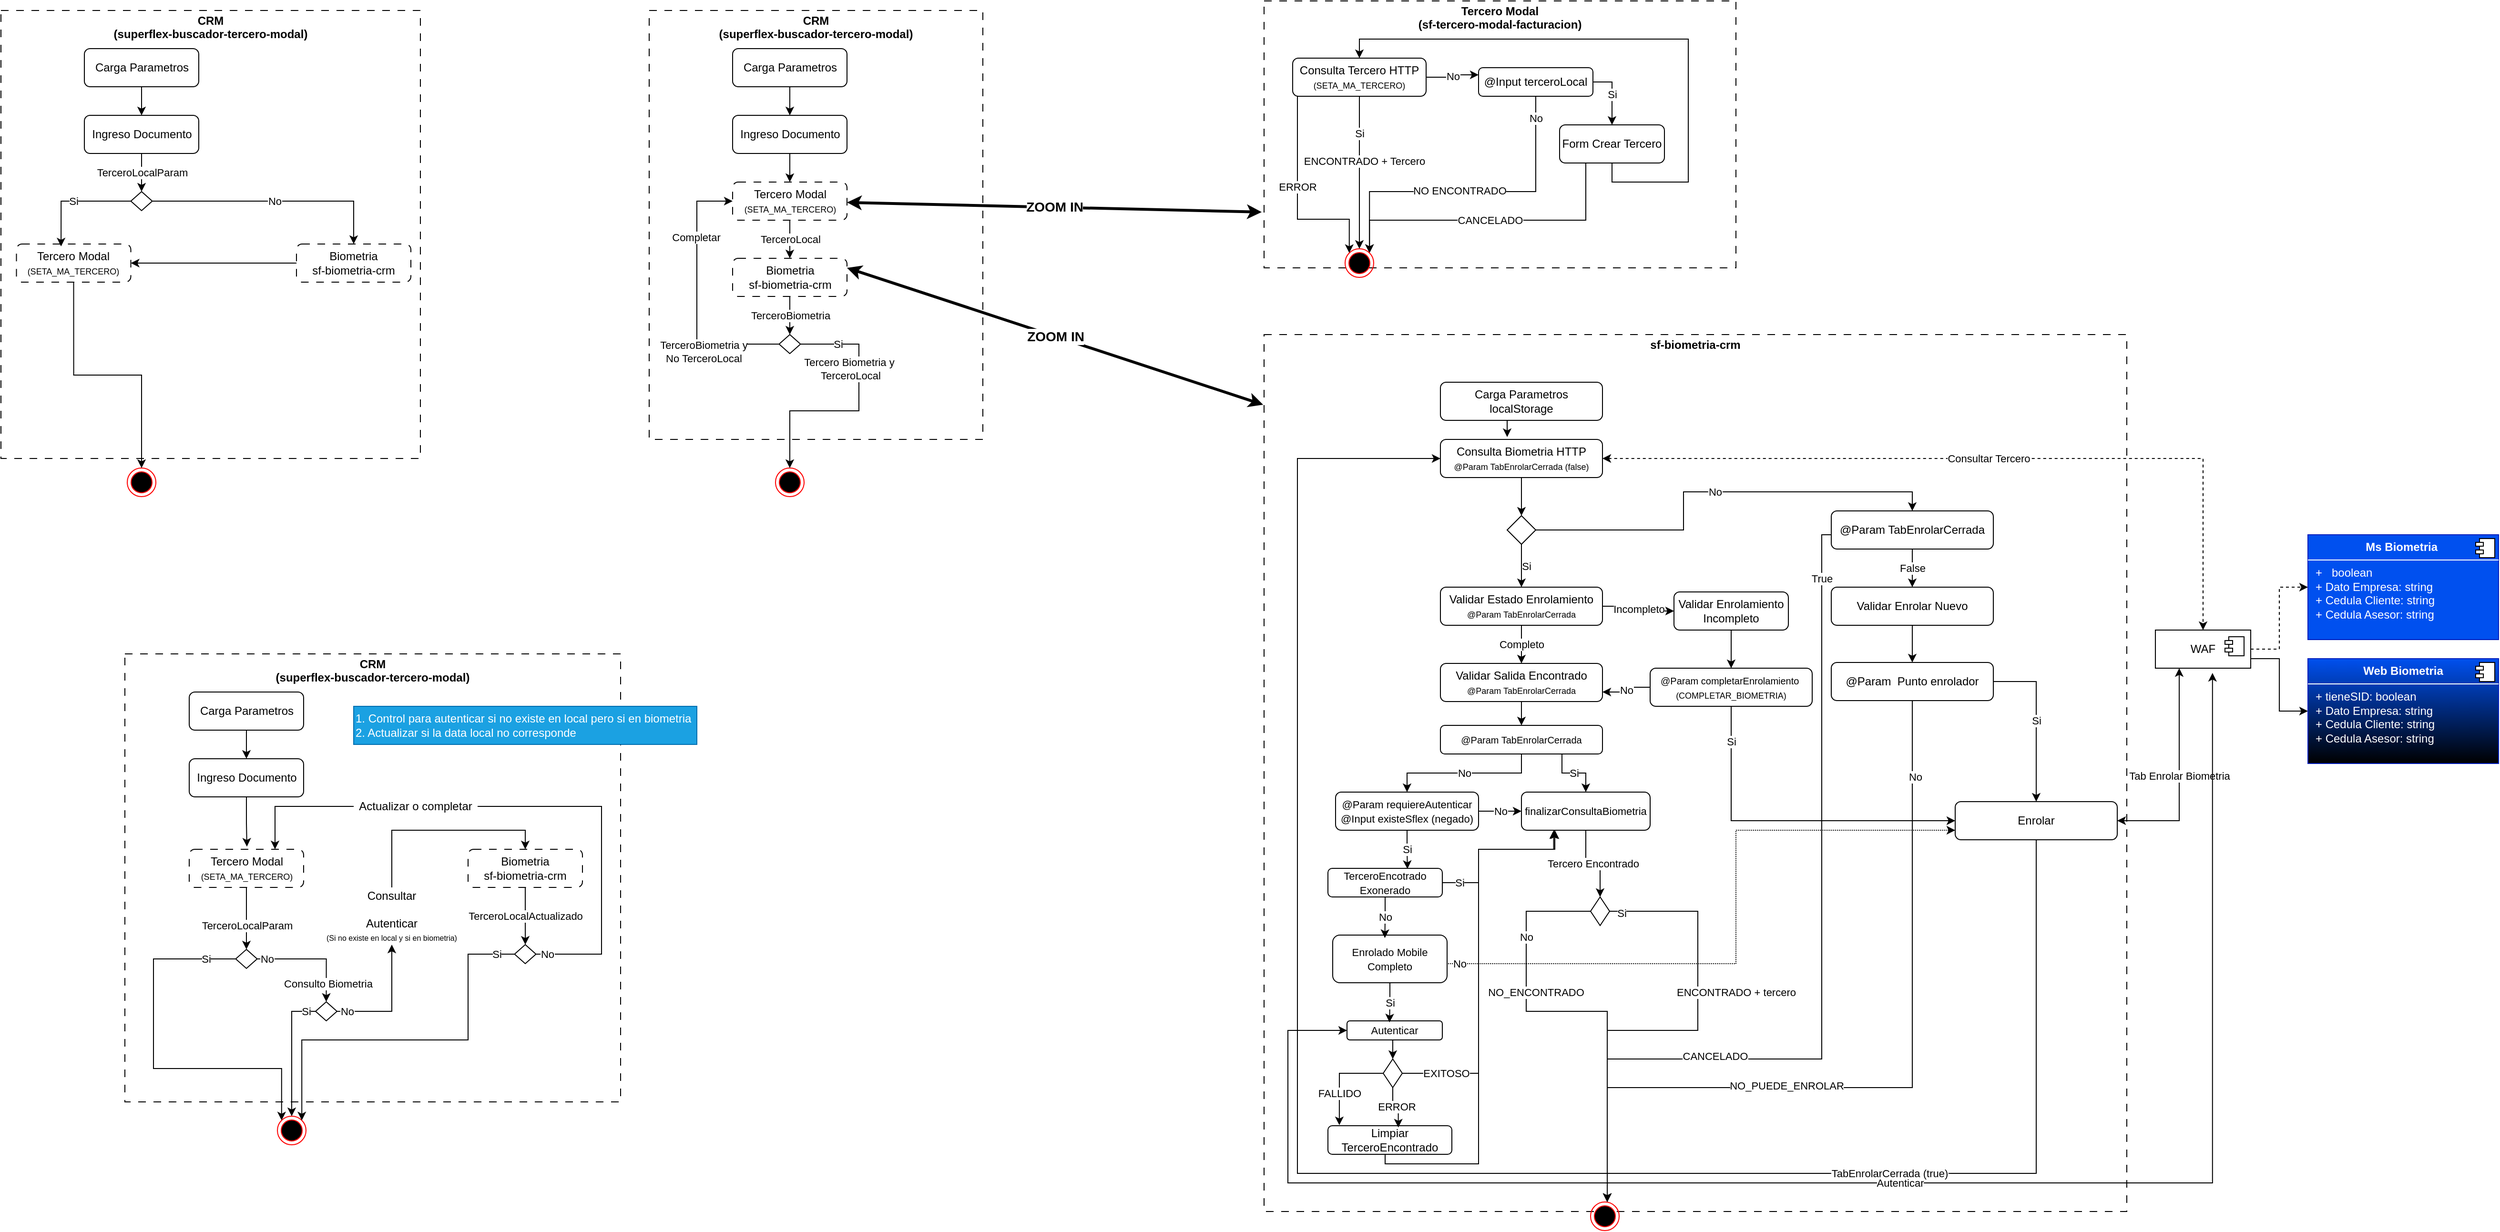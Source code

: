 <mxfile version="28.2.7" pages="3">
  <diagram name="Biometria" id="79feQSnU4Pidzu1CZ-s2">
    <mxGraphModel dx="1916" dy="570" grid="1" gridSize="10" guides="1" tooltips="1" connect="1" arrows="1" fold="1" page="1" pageScale="1" pageWidth="827" pageHeight="1169" math="0" shadow="0">
      <root>
        <mxCell id="0" />
        <mxCell id="1" parent="0" />
        <mxCell id="tmgzqnrxOIquIkPdAJhw-1" value="&lt;p style=&quot;margin:0px;margin-top:4px;text-align:center;&quot;&gt;&lt;b&gt;CRM&lt;br&gt;(&lt;/b&gt;&lt;span style=&quot;background-color: transparent; text-align: left;&quot;&gt;&lt;b&gt;superflex-buscador-tercero-modal&lt;/b&gt;&lt;/span&gt;&lt;b style=&quot;background-color: transparent; color: light-dark(rgb(0, 0, 0), rgb(255, 255, 255));&quot;&gt;)&lt;/b&gt;&lt;/p&gt;" style="verticalAlign=top;align=left;overflow=fill;html=1;whiteSpace=wrap;fillColor=none;dashed=1;dashPattern=8 8;movable=1;resizable=1;rotatable=1;deletable=1;editable=1;locked=0;connectable=1;" vertex="1" parent="1">
          <mxGeometry x="-560" y="715" width="520" height="470" as="geometry" />
        </mxCell>
        <mxCell id="kjNp1NDk2P8cJkxhOJ8Y-2" value="&lt;p style=&quot;margin:0px;margin-top:4px;text-align:center;&quot;&gt;&lt;b&gt;CRM&lt;br&gt;(&lt;/b&gt;&lt;span style=&quot;background-color: transparent; text-align: left;&quot;&gt;&lt;b&gt;superflex-buscador-tercero-modal&lt;/b&gt;&lt;/span&gt;&lt;b style=&quot;background-color: transparent; color: light-dark(rgb(0, 0, 0), rgb(255, 255, 255));&quot;&gt;)&lt;/b&gt;&lt;/p&gt;" style="verticalAlign=top;align=left;overflow=fill;html=1;whiteSpace=wrap;fillColor=none;dashed=1;dashPattern=8 8;movable=1;resizable=1;rotatable=1;deletable=1;editable=1;locked=0;connectable=1;" parent="1" vertex="1">
          <mxGeometry x="-690" y="40" width="440" height="470" as="geometry" />
        </mxCell>
        <mxCell id="iM0kwQm8p51LJtU4cZIR-3" value="&lt;p style=&quot;margin:0px;margin-top:4px;text-align:center;&quot;&gt;&lt;b&gt;sf-biometria-crm&lt;/b&gt;&lt;/p&gt;" style="verticalAlign=top;align=left;overflow=fill;html=1;whiteSpace=wrap;fillColor=none;dashed=1;dashPattern=8 8;movable=1;resizable=1;rotatable=1;deletable=1;editable=1;locked=0;connectable=1;" parent="1" vertex="1">
          <mxGeometry x="635" y="380" width="905" height="920" as="geometry" />
        </mxCell>
        <mxCell id="RccVyEAkZwotTlq0w3yM-35" value="&lt;p style=&quot;margin:0px;margin-top:4px;text-align:center;&quot;&gt;&lt;b&gt;Tercero Modal&lt;br&gt;(&lt;/b&gt;&lt;span style=&quot;background-color: transparent; text-align: left;&quot;&gt;&lt;b&gt;sf-tercero-modal-facturacion&lt;/b&gt;&lt;/span&gt;&lt;b style=&quot;background-color: transparent; color: light-dark(rgb(0, 0, 0), rgb(255, 255, 255));&quot;&gt;)&lt;/b&gt;&lt;/p&gt;" style="verticalAlign=top;align=left;overflow=fill;html=1;whiteSpace=wrap;fillColor=none;dashed=1;dashPattern=8 8;movable=1;resizable=1;rotatable=1;deletable=1;editable=1;locked=0;connectable=1;" parent="1" vertex="1">
          <mxGeometry x="635" y="30" width="495" height="280" as="geometry" />
        </mxCell>
        <mxCell id="X6Sh0__TMbGUzA7Gqcqy-39" value="&lt;p style=&quot;margin:0px;margin-top:4px;text-align:center;&quot;&gt;&lt;b&gt;CRM&lt;br&gt;(&lt;/b&gt;&lt;span style=&quot;background-color: transparent; text-align: left;&quot;&gt;&lt;b&gt;superflex-buscador-tercero-modal&lt;/b&gt;&lt;/span&gt;&lt;b style=&quot;background-color: transparent; color: light-dark(rgb(0, 0, 0), rgb(255, 255, 255));&quot;&gt;)&lt;/b&gt;&lt;/p&gt;" style="verticalAlign=top;align=left;overflow=fill;html=1;whiteSpace=wrap;fillColor=none;dashed=1;dashPattern=8 8;movable=1;resizable=1;rotatable=1;deletable=1;editable=1;locked=0;connectable=1;" parent="1" vertex="1">
          <mxGeometry x="-10" y="40" width="350" height="450" as="geometry" />
        </mxCell>
        <mxCell id="RccVyEAkZwotTlq0w3yM-5" style="edgeStyle=orthogonalEdgeStyle;rounded=0;orthogonalLoop=1;jettySize=auto;html=1;exitX=0.5;exitY=1;exitDx=0;exitDy=0;entryX=0.5;entryY=0;entryDx=0;entryDy=0;" parent="1" source="HmaoinRIms51j2_bCa36-4" target="HmaoinRIms51j2_bCa36-5" edge="1">
          <mxGeometry relative="1" as="geometry" />
        </mxCell>
        <mxCell id="HmaoinRIms51j2_bCa36-4" value="Carga Parametros" style="rounded=1;whiteSpace=wrap;html=1;" parent="1" vertex="1">
          <mxGeometry x="77.5" y="80" width="120" height="40" as="geometry" />
        </mxCell>
        <mxCell id="RccVyEAkZwotTlq0w3yM-6" style="edgeStyle=orthogonalEdgeStyle;rounded=0;orthogonalLoop=1;jettySize=auto;html=1;exitX=0.5;exitY=1;exitDx=0;exitDy=0;entryX=0.5;entryY=0;entryDx=0;entryDy=0;" parent="1" source="HmaoinRIms51j2_bCa36-5" target="RccVyEAkZwotTlq0w3yM-1" edge="1">
          <mxGeometry relative="1" as="geometry" />
        </mxCell>
        <mxCell id="HmaoinRIms51j2_bCa36-5" value="Ingreso Documento" style="rounded=1;whiteSpace=wrap;html=1;" parent="1" vertex="1">
          <mxGeometry x="77.5" y="150" width="120" height="40" as="geometry" />
        </mxCell>
        <mxCell id="X6Sh0__TMbGUzA7Gqcqy-38" style="edgeStyle=orthogonalEdgeStyle;shape=filledEdge;rounded=0;orthogonalLoop=1;jettySize=auto;html=1;exitX=0;exitY=0.5;exitDx=0;exitDy=0;entryX=1;entryY=0.75;entryDx=0;entryDy=0;strokeColor=none;" parent="1" source="X6Sh0__TMbGUzA7Gqcqy-1" edge="1">
          <mxGeometry relative="1" as="geometry">
            <mxPoint x="-70" y="427.5" as="targetPoint" />
          </mxGeometry>
        </mxCell>
        <mxCell id="RwUqI0abXCMa0se8SLh3-4" value="TerceroBiometria" style="edgeStyle=orthogonalEdgeStyle;rounded=0;orthogonalLoop=1;jettySize=auto;html=1;exitX=0.5;exitY=1;exitDx=0;exitDy=0;entryX=0.5;entryY=0;entryDx=0;entryDy=0;" parent="1" source="X6Sh0__TMbGUzA7Gqcqy-1" target="RwUqI0abXCMa0se8SLh3-3" edge="1">
          <mxGeometry relative="1" as="geometry" />
        </mxCell>
        <mxCell id="X6Sh0__TMbGUzA7Gqcqy-1" value="Biometria&lt;br&gt;sf-biometria-crm" style="rounded=1;whiteSpace=wrap;html=1;dashed=1;dashPattern=8 8;" parent="1" vertex="1">
          <mxGeometry x="77.5" y="300" width="120" height="40" as="geometry" />
        </mxCell>
        <mxCell id="X6Sh0__TMbGUzA7Gqcqy-19" value="" style="ellipse;html=1;shape=endState;fillColor=#000000;strokeColor=#ff0000;" parent="1" vertex="1">
          <mxGeometry x="122.5" y="520" width="30" height="30" as="geometry" />
        </mxCell>
        <mxCell id="RccVyEAkZwotTlq0w3yM-40" value="TerceroLocal" style="edgeStyle=orthogonalEdgeStyle;rounded=0;orthogonalLoop=1;jettySize=auto;html=1;exitX=0.5;exitY=1;exitDx=0;exitDy=0;entryX=0.5;entryY=0;entryDx=0;entryDy=0;" parent="1" source="RccVyEAkZwotTlq0w3yM-1" target="X6Sh0__TMbGUzA7Gqcqy-1" edge="1">
          <mxGeometry relative="1" as="geometry" />
        </mxCell>
        <mxCell id="RccVyEAkZwotTlq0w3yM-1" value="Tercero Modal&lt;br&gt;&lt;font style=&quot;font-size: 9px;&quot;&gt;(SETA_MA_TERCERO)&lt;/font&gt;" style="rounded=1;whiteSpace=wrap;html=1;dashed=1;dashPattern=8 8;" parent="1" vertex="1">
          <mxGeometry x="77.5" y="220" width="120" height="40" as="geometry" />
        </mxCell>
        <mxCell id="RccVyEAkZwotTlq0w3yM-29" value="Si" style="edgeStyle=orthogonalEdgeStyle;rounded=0;orthogonalLoop=1;jettySize=auto;html=1;exitX=1;exitY=0.5;exitDx=0;exitDy=0;entryX=0.5;entryY=0;entryDx=0;entryDy=0;" parent="1" source="RccVyEAkZwotTlq0w3yM-19" target="RccVyEAkZwotTlq0w3yM-21" edge="1">
          <mxGeometry relative="1" as="geometry" />
        </mxCell>
        <mxCell id="RccVyEAkZwotTlq0w3yM-30" value="No" style="edgeStyle=orthogonalEdgeStyle;rounded=0;orthogonalLoop=1;jettySize=auto;html=1;exitX=0.5;exitY=1;exitDx=0;exitDy=0;entryX=1;entryY=0;entryDx=0;entryDy=0;" parent="1" source="RccVyEAkZwotTlq0w3yM-19" target="RccVyEAkZwotTlq0w3yM-24" edge="1">
          <mxGeometry x="-0.868" relative="1" as="geometry">
            <Array as="points">
              <mxPoint x="920" y="230" />
              <mxPoint x="746" y="230" />
            </Array>
            <mxPoint as="offset" />
          </mxGeometry>
        </mxCell>
        <mxCell id="s5DtrQqLhLhF_YjMLTpa-4" value="NO ENCONTRADO" style="edgeLabel;html=1;align=center;verticalAlign=middle;resizable=0;points=[];" parent="RccVyEAkZwotTlq0w3yM-30" vertex="1" connectable="0">
          <mxGeometry x="0.247" y="-1" relative="1" as="geometry">
            <mxPoint x="31" as="offset" />
          </mxGeometry>
        </mxCell>
        <mxCell id="RccVyEAkZwotTlq0w3yM-19" value="@Input terceroLocal" style="rounded=1;whiteSpace=wrap;html=1;" parent="1" vertex="1">
          <mxGeometry x="860" y="100" width="120" height="30" as="geometry" />
        </mxCell>
        <mxCell id="RccVyEAkZwotTlq0w3yM-22" value="No" style="edgeStyle=orthogonalEdgeStyle;rounded=0;orthogonalLoop=1;jettySize=auto;html=1;exitX=1;exitY=0.5;exitDx=0;exitDy=0;entryX=0;entryY=0.25;entryDx=0;entryDy=0;" parent="1" source="RccVyEAkZwotTlq0w3yM-20" target="RccVyEAkZwotTlq0w3yM-19" edge="1">
          <mxGeometry relative="1" as="geometry" />
        </mxCell>
        <mxCell id="RccVyEAkZwotTlq0w3yM-23" style="edgeStyle=orthogonalEdgeStyle;rounded=0;orthogonalLoop=1;jettySize=auto;html=1;exitX=0.5;exitY=1;exitDx=0;exitDy=0;entryX=0.5;entryY=0;entryDx=0;entryDy=0;" parent="1" source="RccVyEAkZwotTlq0w3yM-20" target="RccVyEAkZwotTlq0w3yM-24" edge="1">
          <mxGeometry relative="1" as="geometry">
            <mxPoint x="755" y="220" as="targetPoint" />
            <Array as="points">
              <mxPoint x="735" y="180" />
              <mxPoint x="735" y="180" />
            </Array>
          </mxGeometry>
        </mxCell>
        <mxCell id="RccVyEAkZwotTlq0w3yM-25" value="Si" style="edgeLabel;html=1;align=center;verticalAlign=middle;resizable=0;points=[];" parent="RccVyEAkZwotTlq0w3yM-23" vertex="1" connectable="0">
          <mxGeometry x="0.061" relative="1" as="geometry">
            <mxPoint y="-46" as="offset" />
          </mxGeometry>
        </mxCell>
        <mxCell id="s5DtrQqLhLhF_YjMLTpa-3" value="ENCONTRADO + Tercero" style="edgeLabel;html=1;align=center;verticalAlign=middle;resizable=0;points=[];" parent="RccVyEAkZwotTlq0w3yM-23" vertex="1" connectable="0">
          <mxGeometry x="-0.006" y="1" relative="1" as="geometry">
            <mxPoint x="4" y="-12" as="offset" />
          </mxGeometry>
        </mxCell>
        <mxCell id="NqkHX3YFLql1CINNXmnb-1" value="ERROR" style="edgeStyle=orthogonalEdgeStyle;rounded=0;orthogonalLoop=1;jettySize=auto;html=1;exitX=0.25;exitY=1;exitDx=0;exitDy=0;entryX=0;entryY=0;entryDx=0;entryDy=0;" parent="1" source="RccVyEAkZwotTlq0w3yM-20" target="RccVyEAkZwotTlq0w3yM-24" edge="1">
          <mxGeometry relative="1" as="geometry">
            <Array as="points">
              <mxPoint x="670" y="130" />
              <mxPoint x="670" y="259" />
            </Array>
          </mxGeometry>
        </mxCell>
        <mxCell id="RccVyEAkZwotTlq0w3yM-20" value="Consulta Tercero HTTP&lt;br&gt;&lt;font style=&quot;font-size: 9px;&quot;&gt;(SETA_MA_TERCERO)&lt;/font&gt;" style="rounded=1;whiteSpace=wrap;html=1;" parent="1" vertex="1">
          <mxGeometry x="665" y="90" width="140" height="40" as="geometry" />
        </mxCell>
        <mxCell id="RccVyEAkZwotTlq0w3yM-36" style="edgeStyle=orthogonalEdgeStyle;rounded=0;orthogonalLoop=1;jettySize=auto;html=1;exitX=0.5;exitY=1;exitDx=0;exitDy=0;entryX=0.5;entryY=0;entryDx=0;entryDy=0;" parent="1" source="RccVyEAkZwotTlq0w3yM-21" target="RccVyEAkZwotTlq0w3yM-20" edge="1">
          <mxGeometry relative="1" as="geometry">
            <Array as="points">
              <mxPoint x="1000" y="220" />
              <mxPoint x="1080" y="220" />
              <mxPoint x="1080" y="70" />
              <mxPoint x="735" y="70" />
            </Array>
          </mxGeometry>
        </mxCell>
        <mxCell id="NqkHX3YFLql1CINNXmnb-2" value="CANCELADO" style="edgeStyle=orthogonalEdgeStyle;rounded=0;orthogonalLoop=1;jettySize=auto;html=1;exitX=0.25;exitY=1;exitDx=0;exitDy=0;entryX=1;entryY=0;entryDx=0;entryDy=0;" parent="1" source="RccVyEAkZwotTlq0w3yM-21" target="RccVyEAkZwotTlq0w3yM-24" edge="1">
          <mxGeometry relative="1" as="geometry">
            <Array as="points">
              <mxPoint x="973" y="260" />
              <mxPoint x="746" y="260" />
            </Array>
          </mxGeometry>
        </mxCell>
        <mxCell id="RccVyEAkZwotTlq0w3yM-21" value="Form Crear Tercero" style="rounded=1;whiteSpace=wrap;html=1;" parent="1" vertex="1">
          <mxGeometry x="945" y="160" width="110" height="40" as="geometry" />
        </mxCell>
        <mxCell id="RccVyEAkZwotTlq0w3yM-24" value="" style="ellipse;html=1;shape=endState;fillColor=#000000;strokeColor=#ff0000;" parent="1" vertex="1">
          <mxGeometry x="720" y="290" width="30" height="30" as="geometry" />
        </mxCell>
        <mxCell id="RccVyEAkZwotTlq0w3yM-37" value="&lt;b&gt;&lt;font style=&quot;font-size: 14px;&quot;&gt;ZOOM IN&lt;/font&gt;&lt;/b&gt;" style="rounded=0;orthogonalLoop=1;jettySize=auto;html=1;entryX=-0.005;entryY=0.791;entryDx=0;entryDy=0;entryPerimeter=0;strokeWidth=3;startArrow=classic;startFill=1;" parent="1" source="RccVyEAkZwotTlq0w3yM-1" target="RccVyEAkZwotTlq0w3yM-35" edge="1">
          <mxGeometry relative="1" as="geometry" />
        </mxCell>
        <mxCell id="RccVyEAkZwotTlq0w3yM-44" value="Consultar Tercero" style="edgeStyle=orthogonalEdgeStyle;rounded=0;orthogonalLoop=1;jettySize=auto;html=1;exitX=1;exitY=0.5;exitDx=0;exitDy=0;entryX=0.5;entryY=0;entryDx=0;entryDy=0;dashed=1;startArrow=classic;startFill=1;strokeColor=light-dark(#000000,#3399FF);" parent="1" source="RccVyEAkZwotTlq0w3yM-41" target="RccVyEAkZwotTlq0w3yM-49" edge="1">
          <mxGeometry relative="1" as="geometry">
            <mxPoint x="1270" y="510" as="targetPoint" />
          </mxGeometry>
        </mxCell>
        <mxCell id="RccVyEAkZwotTlq0w3yM-55" style="edgeStyle=orthogonalEdgeStyle;rounded=0;orthogonalLoop=1;jettySize=auto;html=1;exitX=0.5;exitY=1;exitDx=0;exitDy=0;entryX=0.5;entryY=0;entryDx=0;entryDy=0;" parent="1" source="RccVyEAkZwotTlq0w3yM-41" target="RccVyEAkZwotTlq0w3yM-54" edge="1">
          <mxGeometry relative="1" as="geometry" />
        </mxCell>
        <mxCell id="RccVyEAkZwotTlq0w3yM-41" value="Consulta Biometria HTTP&lt;br&gt;&lt;font style=&quot;font-size: 9px;&quot;&gt;@Param TabEnrolarCerrada (false)&lt;/font&gt;" style="rounded=1;whiteSpace=wrap;html=1;" parent="1" vertex="1">
          <mxGeometry x="820" y="490" width="170" height="40" as="geometry" />
        </mxCell>
        <mxCell id="RccVyEAkZwotTlq0w3yM-45" value="&lt;p style=&quot;margin:0px;margin-top:6px;text-align:center;&quot;&gt;&lt;b&gt;Web Biometria&lt;/b&gt;&lt;/p&gt;&lt;hr size=&quot;1&quot; style=&quot;border-style:solid;&quot;&gt;&lt;p style=&quot;margin:0px;margin-left:8px;&quot;&gt;+ tieneSID: boolean&lt;br&gt;+ Dato Empresa: string&lt;/p&gt;&lt;p style=&quot;margin:0px;margin-left:8px;&quot;&gt;+ Cedula Cliente: string&lt;/p&gt;&lt;p style=&quot;margin:0px;margin-left:8px;&quot;&gt;+ Cedula Asesor: string&lt;br&gt;&lt;/p&gt;" style="align=left;overflow=fill;html=1;dropTarget=0;whiteSpace=wrap;fillColor=#0050ef;fontColor=#ffffff;strokeColor=#001DBC;gradientColor=default;" parent="1" vertex="1">
          <mxGeometry x="1730" y="720" width="200" height="110" as="geometry" />
        </mxCell>
        <mxCell id="RccVyEAkZwotTlq0w3yM-46" value="" style="shape=component;jettyWidth=8;jettyHeight=4;" parent="RccVyEAkZwotTlq0w3yM-45" vertex="1">
          <mxGeometry x="1" width="20" height="20" relative="1" as="geometry">
            <mxPoint x="-24" y="4" as="offset" />
          </mxGeometry>
        </mxCell>
        <mxCell id="RccVyEAkZwotTlq0w3yM-47" value="&lt;p style=&quot;margin:0px;margin-top:6px;text-align:center;&quot;&gt;&lt;b&gt;Ms Biometria&amp;nbsp;&lt;/b&gt;&lt;/p&gt;&lt;hr size=&quot;1&quot; style=&quot;border-style:solid;&quot;&gt;&lt;p style=&quot;margin:0px;margin-left:8px;&quot;&gt;+&amp;nbsp; &amp;nbsp;boolean&lt;br&gt;+ Dato Empresa: string&lt;/p&gt;&lt;p style=&quot;margin:0px;margin-left:8px;&quot;&gt;+ Cedula Cliente: string&lt;/p&gt;&lt;p style=&quot;margin:0px;margin-left:8px;&quot;&gt;+ Cedula Asesor: string&lt;/p&gt;" style="align=left;overflow=fill;html=1;dropTarget=0;whiteSpace=wrap;fillColor=#0050ef;fontColor=#ffffff;strokeColor=#001DBC;" parent="1" vertex="1">
          <mxGeometry x="1730" y="590" width="200" height="110" as="geometry" />
        </mxCell>
        <mxCell id="RccVyEAkZwotTlq0w3yM-48" value="" style="shape=component;jettyWidth=8;jettyHeight=4;" parent="RccVyEAkZwotTlq0w3yM-47" vertex="1">
          <mxGeometry x="1" width="20" height="20" relative="1" as="geometry">
            <mxPoint x="-24" y="4" as="offset" />
          </mxGeometry>
        </mxCell>
        <mxCell id="RccVyEAkZwotTlq0w3yM-51" style="edgeStyle=orthogonalEdgeStyle;rounded=0;orthogonalLoop=1;jettySize=auto;html=1;exitX=1;exitY=0.5;exitDx=0;exitDy=0;entryX=0;entryY=0.5;entryDx=0;entryDy=0;dashed=1;strokeColor=light-dark(#000000,#66B2FF);" parent="1" source="RccVyEAkZwotTlq0w3yM-49" target="RccVyEAkZwotTlq0w3yM-47" edge="1">
          <mxGeometry relative="1" as="geometry">
            <mxPoint x="1580" y="670" as="targetPoint" />
          </mxGeometry>
        </mxCell>
        <mxCell id="RccVyEAkZwotTlq0w3yM-52" style="edgeStyle=orthogonalEdgeStyle;rounded=0;orthogonalLoop=1;jettySize=auto;html=1;exitX=1;exitY=0.75;exitDx=0;exitDy=0;entryX=0;entryY=0.5;entryDx=0;entryDy=0;strokeColor=light-dark(#000000,#66B2FF);" parent="1" source="RccVyEAkZwotTlq0w3yM-49" target="RccVyEAkZwotTlq0w3yM-45" edge="1">
          <mxGeometry relative="1" as="geometry" />
        </mxCell>
        <mxCell id="RccVyEAkZwotTlq0w3yM-49" value="WAF" style="html=1;dropTarget=0;whiteSpace=wrap;" parent="1" vertex="1">
          <mxGeometry x="1570" y="690" width="100" height="40" as="geometry" />
        </mxCell>
        <mxCell id="RccVyEAkZwotTlq0w3yM-50" value="" style="shape=module;jettyWidth=8;jettyHeight=4;" parent="RccVyEAkZwotTlq0w3yM-49" vertex="1">
          <mxGeometry x="1" width="20" height="20" relative="1" as="geometry">
            <mxPoint x="-27" y="7" as="offset" />
          </mxGeometry>
        </mxCell>
        <mxCell id="RccVyEAkZwotTlq0w3yM-59" value="Completo" style="edgeStyle=orthogonalEdgeStyle;rounded=0;orthogonalLoop=1;jettySize=auto;html=1;exitX=0.5;exitY=1;exitDx=0;exitDy=0;" parent="1" source="RccVyEAkZwotTlq0w3yM-53" target="RccVyEAkZwotTlq0w3yM-58" edge="1">
          <mxGeometry relative="1" as="geometry" />
        </mxCell>
        <mxCell id="RccVyEAkZwotTlq0w3yM-61" value="Incompleto" style="edgeStyle=orthogonalEdgeStyle;rounded=0;orthogonalLoop=1;jettySize=auto;html=1;exitX=1;exitY=0.5;exitDx=0;exitDy=0;" parent="1" source="RccVyEAkZwotTlq0w3yM-53" target="RccVyEAkZwotTlq0w3yM-60" edge="1">
          <mxGeometry relative="1" as="geometry" />
        </mxCell>
        <mxCell id="RccVyEAkZwotTlq0w3yM-53" value="Validar Estado Enrolamiento&lt;br&gt;&lt;font style=&quot;font-size: 9px;&quot;&gt;@Param TabEnrolarCerrada&lt;/font&gt;" style="rounded=1;whiteSpace=wrap;html=1;" parent="1" vertex="1">
          <mxGeometry x="820" y="645" width="170" height="40" as="geometry" />
        </mxCell>
        <mxCell id="RccVyEAkZwotTlq0w3yM-56" style="edgeStyle=orthogonalEdgeStyle;rounded=0;orthogonalLoop=1;jettySize=auto;html=1;exitX=0.5;exitY=1;exitDx=0;exitDy=0;entryX=0.5;entryY=0;entryDx=0;entryDy=0;" parent="1" source="RccVyEAkZwotTlq0w3yM-54" target="RccVyEAkZwotTlq0w3yM-53" edge="1">
          <mxGeometry relative="1" as="geometry" />
        </mxCell>
        <mxCell id="RccVyEAkZwotTlq0w3yM-57" value="Si" style="edgeLabel;html=1;align=center;verticalAlign=middle;resizable=0;points=[];" parent="RccVyEAkZwotTlq0w3yM-56" vertex="1" connectable="0">
          <mxGeometry x="-0.011" y="5" relative="1" as="geometry">
            <mxPoint as="offset" />
          </mxGeometry>
        </mxCell>
        <mxCell id="RccVyEAkZwotTlq0w3yM-63" value="No" style="edgeStyle=orthogonalEdgeStyle;rounded=0;orthogonalLoop=1;jettySize=auto;html=1;exitX=1;exitY=0.5;exitDx=0;exitDy=0;entryX=0.5;entryY=0;entryDx=0;entryDy=0;" parent="1" source="RccVyEAkZwotTlq0w3yM-54" target="RccVyEAkZwotTlq0w3yM-77" edge="1">
          <mxGeometry relative="1" as="geometry" />
        </mxCell>
        <mxCell id="RccVyEAkZwotTlq0w3yM-54" value="" style="rhombus;whiteSpace=wrap;html=1;" parent="1" vertex="1">
          <mxGeometry x="890" y="570" width="30" height="30" as="geometry" />
        </mxCell>
        <mxCell id="RccVyEAkZwotTlq0w3yM-86" style="edgeStyle=orthogonalEdgeStyle;rounded=0;orthogonalLoop=1;jettySize=auto;html=1;exitX=0.5;exitY=1;exitDx=0;exitDy=0;entryX=0.5;entryY=0;entryDx=0;entryDy=0;" parent="1" source="RccVyEAkZwotTlq0w3yM-58" target="RccVyEAkZwotTlq0w3yM-85" edge="1">
          <mxGeometry relative="1" as="geometry" />
        </mxCell>
        <mxCell id="RccVyEAkZwotTlq0w3yM-58" value="Validar Salida Encontrado&lt;br&gt;&lt;span style=&quot;font-size: 9px;&quot;&gt;@Param TabEnrolarCerrada&lt;/span&gt;" style="rounded=1;whiteSpace=wrap;html=1;" parent="1" vertex="1">
          <mxGeometry x="820" y="725" width="170" height="40" as="geometry" />
        </mxCell>
        <mxCell id="RccVyEAkZwotTlq0w3yM-82" style="edgeStyle=orthogonalEdgeStyle;rounded=0;orthogonalLoop=1;jettySize=auto;html=1;exitX=0.5;exitY=1;exitDx=0;exitDy=0;" parent="1" source="RccVyEAkZwotTlq0w3yM-60" target="RccVyEAkZwotTlq0w3yM-81" edge="1">
          <mxGeometry relative="1" as="geometry" />
        </mxCell>
        <mxCell id="RccVyEAkZwotTlq0w3yM-60" value="Validar Enrolamiento Incompleto" style="rounded=1;whiteSpace=wrap;html=1;" parent="1" vertex="1">
          <mxGeometry x="1065" y="650" width="120" height="40" as="geometry" />
        </mxCell>
        <mxCell id="RccVyEAkZwotTlq0w3yM-67" style="edgeStyle=orthogonalEdgeStyle;rounded=0;orthogonalLoop=1;jettySize=auto;html=1;exitX=0.5;exitY=1;exitDx=0;exitDy=0;entryX=0.5;entryY=0;entryDx=0;entryDy=0;" parent="1" source="RccVyEAkZwotTlq0w3yM-62" target="RccVyEAkZwotTlq0w3yM-66" edge="1">
          <mxGeometry relative="1" as="geometry" />
        </mxCell>
        <mxCell id="RccVyEAkZwotTlq0w3yM-62" value="Validar Enrolar Nuevo" style="rounded=1;whiteSpace=wrap;html=1;" parent="1" vertex="1">
          <mxGeometry x="1230" y="645" width="170" height="40" as="geometry" />
        </mxCell>
        <mxCell id="RccVyEAkZwotTlq0w3yM-64" value="" style="ellipse;html=1;shape=endState;fillColor=#000000;strokeColor=#ff0000;" parent="1" vertex="1">
          <mxGeometry x="977.5" y="1290" width="30" height="30" as="geometry" />
        </mxCell>
        <mxCell id="RccVyEAkZwotTlq0w3yM-68" style="edgeStyle=orthogonalEdgeStyle;rounded=0;orthogonalLoop=1;jettySize=auto;html=1;exitX=0.5;exitY=1;exitDx=0;exitDy=0;entryX=0.5;entryY=0;entryDx=0;entryDy=0;" parent="1" source="RccVyEAkZwotTlq0w3yM-66" edge="1">
          <mxGeometry relative="1" as="geometry">
            <Array as="points">
              <mxPoint x="1315" y="1170" />
              <mxPoint x="995" y="1170" />
            </Array>
            <mxPoint x="995" y="1290" as="targetPoint" />
          </mxGeometry>
        </mxCell>
        <mxCell id="RccVyEAkZwotTlq0w3yM-69" value="NO_PUEDE_ENROLAR" style="edgeLabel;html=1;align=center;verticalAlign=middle;resizable=0;points=[];" parent="RccVyEAkZwotTlq0w3yM-68" vertex="1" connectable="0">
          <mxGeometry x="-0.022" y="-2" relative="1" as="geometry">
            <mxPoint x="-125" as="offset" />
          </mxGeometry>
        </mxCell>
        <mxCell id="RccVyEAkZwotTlq0w3yM-72" value="No" style="edgeLabel;html=1;align=center;verticalAlign=middle;resizable=0;points=[];" parent="RccVyEAkZwotTlq0w3yM-68" vertex="1" connectable="0">
          <mxGeometry x="-0.811" y="3" relative="1" as="geometry">
            <mxPoint as="offset" />
          </mxGeometry>
        </mxCell>
        <mxCell id="RccVyEAkZwotTlq0w3yM-75" value="Si" style="edgeStyle=orthogonalEdgeStyle;rounded=0;orthogonalLoop=1;jettySize=auto;html=1;exitX=1;exitY=0.5;exitDx=0;exitDy=0;entryX=0.5;entryY=0;entryDx=0;entryDy=0;" parent="1" source="RccVyEAkZwotTlq0w3yM-66" target="RccVyEAkZwotTlq0w3yM-70" edge="1">
          <mxGeometry relative="1" as="geometry" />
        </mxCell>
        <mxCell id="RccVyEAkZwotTlq0w3yM-66" value="@Param&amp;nbsp; Punto enrolador" style="rounded=1;whiteSpace=wrap;html=1;" parent="1" vertex="1">
          <mxGeometry x="1230" y="724" width="170" height="40" as="geometry" />
        </mxCell>
        <mxCell id="RccVyEAkZwotTlq0w3yM-73" value="Tab Enrolar Biometria" style="edgeStyle=orthogonalEdgeStyle;rounded=0;orthogonalLoop=1;jettySize=auto;html=1;exitX=1;exitY=0.5;exitDx=0;exitDy=0;entryX=0.25;entryY=1;entryDx=0;entryDy=0;startArrow=classic;startFill=1;strokeColor=light-dark(#000000,#66B2FF);" parent="1" source="RccVyEAkZwotTlq0w3yM-70" target="RccVyEAkZwotTlq0w3yM-49" edge="1">
          <mxGeometry relative="1" as="geometry" />
        </mxCell>
        <mxCell id="RccVyEAkZwotTlq0w3yM-74" value="TabEnrolarCerrada (true)" style="edgeStyle=orthogonalEdgeStyle;rounded=0;orthogonalLoop=1;jettySize=auto;html=1;exitX=0.5;exitY=1;exitDx=0;exitDy=0;entryX=0;entryY=0.5;entryDx=0;entryDy=0;" parent="1" source="RccVyEAkZwotTlq0w3yM-70" target="RccVyEAkZwotTlq0w3yM-41" edge="1">
          <mxGeometry x="-0.502" relative="1" as="geometry">
            <Array as="points">
              <mxPoint x="1445" y="1260" />
              <mxPoint x="670" y="1260" />
              <mxPoint x="670" y="510" />
            </Array>
            <mxPoint as="offset" />
          </mxGeometry>
        </mxCell>
        <mxCell id="RccVyEAkZwotTlq0w3yM-70" value="Enrolar" style="rounded=1;whiteSpace=wrap;html=1;" parent="1" vertex="1">
          <mxGeometry x="1360" y="870" width="170" height="40" as="geometry" />
        </mxCell>
        <mxCell id="RccVyEAkZwotTlq0w3yM-78" value="True" style="edgeStyle=orthogonalEdgeStyle;rounded=0;orthogonalLoop=1;jettySize=auto;html=1;exitX=0;exitY=0.5;exitDx=0;exitDy=0;entryX=0.5;entryY=0;entryDx=0;entryDy=0;" parent="1" source="RccVyEAkZwotTlq0w3yM-77" edge="1">
          <mxGeometry x="-0.87" relative="1" as="geometry">
            <mxPoint x="995" y="1290" as="targetPoint" />
            <Array as="points">
              <mxPoint x="1230" y="590" />
              <mxPoint x="1220" y="590" />
              <mxPoint x="1220" y="1140" />
              <mxPoint x="995" y="1140" />
            </Array>
            <mxPoint as="offset" />
          </mxGeometry>
        </mxCell>
        <mxCell id="RccVyEAkZwotTlq0w3yM-80" value="CANCELADO" style="edgeLabel;html=1;align=center;verticalAlign=middle;resizable=0;points=[];" parent="RccVyEAkZwotTlq0w3yM-78" vertex="1" connectable="0">
          <mxGeometry x="0.44" y="-3" relative="1" as="geometry">
            <mxPoint as="offset" />
          </mxGeometry>
        </mxCell>
        <mxCell id="RccVyEAkZwotTlq0w3yM-79" value="False" style="edgeStyle=orthogonalEdgeStyle;rounded=0;orthogonalLoop=1;jettySize=auto;html=1;exitX=0.5;exitY=1;exitDx=0;exitDy=0;entryX=0.5;entryY=0;entryDx=0;entryDy=0;" parent="1" source="RccVyEAkZwotTlq0w3yM-77" target="RccVyEAkZwotTlq0w3yM-62" edge="1">
          <mxGeometry relative="1" as="geometry" />
        </mxCell>
        <mxCell id="RccVyEAkZwotTlq0w3yM-77" value="@Param TabEnrolarCerrada" style="rounded=1;whiteSpace=wrap;html=1;" parent="1" vertex="1">
          <mxGeometry x="1230" y="565" width="170" height="40" as="geometry" />
        </mxCell>
        <mxCell id="RccVyEAkZwotTlq0w3yM-83" value="Si" style="edgeStyle=orthogonalEdgeStyle;rounded=0;orthogonalLoop=1;jettySize=auto;html=1;exitX=0.5;exitY=1;exitDx=0;exitDy=0;entryX=0;entryY=0.5;entryDx=0;entryDy=0;" parent="1" source="RccVyEAkZwotTlq0w3yM-81" target="RccVyEAkZwotTlq0w3yM-70" edge="1">
          <mxGeometry x="-0.8" relative="1" as="geometry">
            <mxPoint y="1" as="offset" />
          </mxGeometry>
        </mxCell>
        <mxCell id="RccVyEAkZwotTlq0w3yM-92" value="No" style="edgeStyle=orthogonalEdgeStyle;rounded=0;orthogonalLoop=1;jettySize=auto;html=1;exitX=0;exitY=0.5;exitDx=0;exitDy=0;entryX=1;entryY=0.75;entryDx=0;entryDy=0;" parent="1" source="RccVyEAkZwotTlq0w3yM-81" target="RccVyEAkZwotTlq0w3yM-58" edge="1">
          <mxGeometry relative="1" as="geometry" />
        </mxCell>
        <mxCell id="RccVyEAkZwotTlq0w3yM-81" value="&lt;font style=&quot;font-size: 10px;&quot;&gt;@Param completarEnrolamiento&amp;nbsp;&lt;/font&gt;&lt;br&gt;&lt;font style=&quot;font-size: 9px;&quot;&gt;(COMPLETAR_BIOMETRIA)&lt;/font&gt;" style="rounded=1;whiteSpace=wrap;html=1;" parent="1" vertex="1">
          <mxGeometry x="1040" y="730" width="170" height="40" as="geometry" />
        </mxCell>
        <mxCell id="RccVyEAkZwotTlq0w3yM-109" value="No" style="edgeStyle=orthogonalEdgeStyle;rounded=0;orthogonalLoop=1;jettySize=auto;html=1;exitX=0.5;exitY=1;exitDx=0;exitDy=0;entryX=0.5;entryY=0;entryDx=0;entryDy=0;" parent="1" source="RccVyEAkZwotTlq0w3yM-85" target="RccVyEAkZwotTlq0w3yM-108" edge="1">
          <mxGeometry relative="1" as="geometry" />
        </mxCell>
        <mxCell id="pKxpvZPR-SH0c5vI5iER-2" value="Si" style="edgeStyle=orthogonalEdgeStyle;rounded=0;orthogonalLoop=1;jettySize=auto;html=1;exitX=0.75;exitY=1;exitDx=0;exitDy=0;entryX=0.5;entryY=0;entryDx=0;entryDy=0;" parent="1" source="RccVyEAkZwotTlq0w3yM-85" target="RccVyEAkZwotTlq0w3yM-89" edge="1">
          <mxGeometry relative="1" as="geometry" />
        </mxCell>
        <mxCell id="RccVyEAkZwotTlq0w3yM-85" value="&lt;font style=&quot;font-size: 10px;&quot;&gt;@Param TabEnrolarCerrada&lt;/font&gt;" style="rounded=1;whiteSpace=wrap;html=1;" parent="1" vertex="1">
          <mxGeometry x="820" y="790" width="170" height="30" as="geometry" />
        </mxCell>
        <mxCell id="RccVyEAkZwotTlq0w3yM-98" value="Tercero Encontrado" style="edgeStyle=orthogonalEdgeStyle;rounded=0;orthogonalLoop=1;jettySize=auto;html=1;exitX=0.5;exitY=1;exitDx=0;exitDy=0;entryX=0.5;entryY=0;entryDx=0;entryDy=0;" parent="1" source="RccVyEAkZwotTlq0w3yM-89" target="RccVyEAkZwotTlq0w3yM-97" edge="1">
          <mxGeometry relative="1" as="geometry" />
        </mxCell>
        <mxCell id="RccVyEAkZwotTlq0w3yM-89" value="&lt;font style=&quot;font-size: 11px;&quot;&gt;finalizarConsultaBiometria&lt;/font&gt;" style="rounded=1;whiteSpace=wrap;html=1;" parent="1" vertex="1">
          <mxGeometry x="905" y="860" width="135" height="40" as="geometry" />
        </mxCell>
        <mxCell id="RccVyEAkZwotTlq0w3yM-101" style="edgeStyle=orthogonalEdgeStyle;rounded=0;orthogonalLoop=1;jettySize=auto;html=1;exitX=1;exitY=0.5;exitDx=0;exitDy=0;entryX=0.5;entryY=0;entryDx=0;entryDy=0;" parent="1" source="RccVyEAkZwotTlq0w3yM-97" edge="1">
          <mxGeometry relative="1" as="geometry">
            <Array as="points">
              <mxPoint x="1090" y="985" />
              <mxPoint x="1090" y="1110" />
              <mxPoint x="995" y="1110" />
            </Array>
            <mxPoint x="995" y="1290" as="targetPoint" />
          </mxGeometry>
        </mxCell>
        <mxCell id="RccVyEAkZwotTlq0w3yM-102" value="Si" style="edgeLabel;html=1;align=center;verticalAlign=middle;resizable=0;points=[];" parent="RccVyEAkZwotTlq0w3yM-101" vertex="1" connectable="0">
          <mxGeometry x="-0.349" y="3" relative="1" as="geometry">
            <mxPoint x="-83" y="-66" as="offset" />
          </mxGeometry>
        </mxCell>
        <mxCell id="RccVyEAkZwotTlq0w3yM-103" value="ENCONTRADO + tercero" style="edgeLabel;html=1;align=center;verticalAlign=middle;resizable=0;points=[];" parent="RccVyEAkZwotTlq0w3yM-101" vertex="1" connectable="0">
          <mxGeometry x="-0.111" y="1" relative="1" as="geometry">
            <mxPoint x="41" y="-41" as="offset" />
          </mxGeometry>
        </mxCell>
        <mxCell id="RccVyEAkZwotTlq0w3yM-104" style="edgeStyle=orthogonalEdgeStyle;rounded=0;orthogonalLoop=1;jettySize=auto;html=1;exitX=0;exitY=0.5;exitDx=0;exitDy=0;entryX=0.5;entryY=0;entryDx=0;entryDy=0;" parent="1" source="RccVyEAkZwotTlq0w3yM-97" edge="1">
          <mxGeometry relative="1" as="geometry">
            <mxPoint x="995" y="1290" as="targetPoint" />
            <Array as="points">
              <mxPoint x="910" y="985" />
              <mxPoint x="910" y="1090" />
              <mxPoint x="995" y="1090" />
            </Array>
          </mxGeometry>
        </mxCell>
        <mxCell id="RccVyEAkZwotTlq0w3yM-106" value="NO_ENCONTRADO" style="edgeLabel;html=1;align=center;verticalAlign=middle;resizable=0;points=[];" parent="RccVyEAkZwotTlq0w3yM-104" vertex="1" connectable="0">
          <mxGeometry x="0.271" y="2" relative="1" as="geometry">
            <mxPoint x="-77" y="-53" as="offset" />
          </mxGeometry>
        </mxCell>
        <mxCell id="RccVyEAkZwotTlq0w3yM-107" value="No" style="edgeLabel;html=1;align=center;verticalAlign=middle;resizable=0;points=[];" parent="RccVyEAkZwotTlq0w3yM-104" vertex="1" connectable="0">
          <mxGeometry x="-0.287" y="1" relative="1" as="geometry">
            <mxPoint x="-1" y="-69" as="offset" />
          </mxGeometry>
        </mxCell>
        <mxCell id="RccVyEAkZwotTlq0w3yM-97" value="" style="rhombus;whiteSpace=wrap;html=1;" parent="1" vertex="1">
          <mxGeometry x="977.5" y="970" width="20" height="30" as="geometry" />
        </mxCell>
        <mxCell id="RccVyEAkZwotTlq0w3yM-110" value="No" style="edgeStyle=orthogonalEdgeStyle;rounded=0;orthogonalLoop=1;jettySize=auto;html=1;exitX=1;exitY=0.5;exitDx=0;exitDy=0;entryX=0;entryY=0.5;entryDx=0;entryDy=0;" parent="1" source="RccVyEAkZwotTlq0w3yM-108" target="RccVyEAkZwotTlq0w3yM-89" edge="1">
          <mxGeometry relative="1" as="geometry" />
        </mxCell>
        <mxCell id="RccVyEAkZwotTlq0w3yM-108" value="&lt;span style=&quot;font-size: 11px;&quot;&gt;@Param requiereAutenticar&lt;br&gt;@Input existeSflex (negado)&lt;/span&gt;" style="rounded=1;whiteSpace=wrap;html=1;" parent="1" vertex="1">
          <mxGeometry x="710" y="860" width="150" height="40" as="geometry" />
        </mxCell>
        <mxCell id="RccVyEAkZwotTlq0w3yM-123" style="edgeStyle=orthogonalEdgeStyle;rounded=0;orthogonalLoop=1;jettySize=auto;html=1;exitX=0.5;exitY=1;exitDx=0;exitDy=0;entryX=0.5;entryY=0;entryDx=0;entryDy=0;" parent="1" source="RccVyEAkZwotTlq0w3yM-113" target="RccVyEAkZwotTlq0w3yM-122" edge="1">
          <mxGeometry relative="1" as="geometry" />
        </mxCell>
        <mxCell id="RccVyEAkZwotTlq0w3yM-113" value="&lt;font style=&quot;font-size: 11px;&quot;&gt;Autenticar&lt;/font&gt;" style="rounded=1;whiteSpace=wrap;html=1;" parent="1" vertex="1">
          <mxGeometry x="722" y="1100" width="100" height="20" as="geometry" />
        </mxCell>
        <mxCell id="RccVyEAkZwotTlq0w3yM-118" value="Autenticar" style="edgeStyle=orthogonalEdgeStyle;rounded=0;orthogonalLoop=1;jettySize=auto;html=1;entryX=0.599;entryY=1.124;entryDx=0;entryDy=0;entryPerimeter=0;strokeColor=light-dark(#000000,#66B2FF);startArrow=classic;startFill=1;exitX=0;exitY=0.5;exitDx=0;exitDy=0;" parent="1" source="RccVyEAkZwotTlq0w3yM-113" target="RccVyEAkZwotTlq0w3yM-49" edge="1">
          <mxGeometry relative="1" as="geometry">
            <mxPoint x="720" y="1000" as="sourcePoint" />
            <Array as="points">
              <mxPoint x="720" y="1110" />
              <mxPoint x="660" y="1110" />
              <mxPoint x="660" y="1270" />
              <mxPoint x="1630" y="1270" />
            </Array>
          </mxGeometry>
        </mxCell>
        <mxCell id="RccVyEAkZwotTlq0w3yM-124" value="EXITOSO" style="edgeStyle=orthogonalEdgeStyle;rounded=0;orthogonalLoop=1;jettySize=auto;html=1;exitX=1;exitY=0.5;exitDx=0;exitDy=0;" parent="1" source="RccVyEAkZwotTlq0w3yM-122" edge="1">
          <mxGeometry x="-0.781" relative="1" as="geometry">
            <Array as="points">
              <mxPoint x="860" y="1155" />
              <mxPoint x="860" y="920" />
              <mxPoint x="940" y="920" />
            </Array>
            <mxPoint as="offset" />
            <mxPoint x="940" y="900" as="targetPoint" />
          </mxGeometry>
        </mxCell>
        <mxCell id="RccVyEAkZwotTlq0w3yM-122" value="" style="rhombus;whiteSpace=wrap;html=1;" parent="1" vertex="1">
          <mxGeometry x="760" y="1140" width="20" height="30" as="geometry" />
        </mxCell>
        <mxCell id="RccVyEAkZwotTlq0w3yM-129" style="edgeStyle=orthogonalEdgeStyle;rounded=0;orthogonalLoop=1;jettySize=auto;html=1;exitX=0.5;exitY=1;exitDx=0;exitDy=0;entryX=0.25;entryY=1;entryDx=0;entryDy=0;" parent="1" source="RccVyEAkZwotTlq0w3yM-125" target="RccVyEAkZwotTlq0w3yM-89" edge="1">
          <mxGeometry relative="1" as="geometry">
            <mxPoint x="850" y="930" as="targetPoint" />
            <Array as="points">
              <mxPoint x="762" y="1250" />
              <mxPoint x="860" y="1250" />
              <mxPoint x="860" y="920" />
              <mxPoint x="939" y="920" />
            </Array>
          </mxGeometry>
        </mxCell>
        <mxCell id="RccVyEAkZwotTlq0w3yM-125" value="Limpiar TerceroEncontrado" style="rounded=1;whiteSpace=wrap;html=1;" parent="1" vertex="1">
          <mxGeometry x="702" y="1210" width="130" height="30" as="geometry" />
        </mxCell>
        <mxCell id="RccVyEAkZwotTlq0w3yM-127" value="FALLIDO" style="edgeStyle=orthogonalEdgeStyle;rounded=0;orthogonalLoop=1;jettySize=auto;html=1;exitX=0;exitY=0.5;exitDx=0;exitDy=0;entryX=0.092;entryY=-0.019;entryDx=0;entryDy=0;entryPerimeter=0;" parent="1" source="RccVyEAkZwotTlq0w3yM-122" target="RccVyEAkZwotTlq0w3yM-125" edge="1">
          <mxGeometry x="0.34" relative="1" as="geometry">
            <mxPoint as="offset" />
          </mxGeometry>
        </mxCell>
        <mxCell id="RccVyEAkZwotTlq0w3yM-131" value="ERROR" style="edgeStyle=orthogonalEdgeStyle;rounded=0;orthogonalLoop=1;jettySize=auto;html=1;exitX=0.5;exitY=1;exitDx=0;exitDy=0;entryX=0.568;entryY=0.062;entryDx=0;entryDy=0;entryPerimeter=0;" parent="1" source="RccVyEAkZwotTlq0w3yM-122" target="RccVyEAkZwotTlq0w3yM-125" edge="1">
          <mxGeometry relative="1" as="geometry" />
        </mxCell>
        <mxCell id="pKxpvZPR-SH0c5vI5iER-5" value="Si" style="edgeStyle=orthogonalEdgeStyle;rounded=0;orthogonalLoop=1;jettySize=auto;html=1;exitX=1;exitY=0.5;exitDx=0;exitDy=0;" parent="1" source="pKxpvZPR-SH0c5vI5iER-3" edge="1">
          <mxGeometry x="-0.792" relative="1" as="geometry">
            <mxPoint x="940" y="900" as="targetPoint" />
            <Array as="points">
              <mxPoint x="860" y="955" />
              <mxPoint x="860" y="920" />
              <mxPoint x="940" y="920" />
            </Array>
            <mxPoint as="offset" />
          </mxGeometry>
        </mxCell>
        <mxCell id="pKxpvZPR-SH0c5vI5iER-3" value="&lt;font style=&quot;font-size: 11px;&quot;&gt;TerceroEncotrado Exonerado&lt;/font&gt;" style="rounded=1;whiteSpace=wrap;html=1;" parent="1" vertex="1">
          <mxGeometry x="702" y="940" width="120" height="30" as="geometry" />
        </mxCell>
        <mxCell id="pKxpvZPR-SH0c5vI5iER-4" value="Si" style="edgeStyle=orthogonalEdgeStyle;rounded=0;orthogonalLoop=1;jettySize=auto;html=1;exitX=0.5;exitY=1;exitDx=0;exitDy=0;entryX=0.695;entryY=0.021;entryDx=0;entryDy=0;entryPerimeter=0;" parent="1" source="RccVyEAkZwotTlq0w3yM-108" target="pKxpvZPR-SH0c5vI5iER-3" edge="1">
          <mxGeometry relative="1" as="geometry" />
        </mxCell>
        <mxCell id="pKxpvZPR-SH0c5vI5iER-9" value="No" style="edgeStyle=orthogonalEdgeStyle;rounded=0;orthogonalLoop=1;jettySize=auto;html=1;exitX=1;exitY=0.5;exitDx=0;exitDy=0;entryX=0;entryY=0.75;entryDx=0;entryDy=0;dashed=1;dashPattern=1 1;" parent="1" source="pKxpvZPR-SH0c5vI5iER-6" target="RccVyEAkZwotTlq0w3yM-70" edge="1">
          <mxGeometry x="-0.947" relative="1" as="geometry">
            <Array as="points">
              <mxPoint x="827" y="1040" />
              <mxPoint x="1130" y="1040" />
              <mxPoint x="1130" y="900" />
            </Array>
            <mxPoint as="offset" />
          </mxGeometry>
        </mxCell>
        <mxCell id="pKxpvZPR-SH0c5vI5iER-6" value="&lt;font style=&quot;font-size: 11px;&quot;&gt;Enrolado Mobile Completo&lt;/font&gt;" style="rounded=1;whiteSpace=wrap;html=1;" parent="1" vertex="1">
          <mxGeometry x="707" y="1010" width="120" height="50" as="geometry" />
        </mxCell>
        <mxCell id="pKxpvZPR-SH0c5vI5iER-7" value="No" style="edgeStyle=orthogonalEdgeStyle;rounded=0;orthogonalLoop=1;jettySize=auto;html=1;exitX=0.5;exitY=1;exitDx=0;exitDy=0;entryX=0.456;entryY=0.062;entryDx=0;entryDy=0;entryPerimeter=0;" parent="1" source="pKxpvZPR-SH0c5vI5iER-3" target="pKxpvZPR-SH0c5vI5iER-6" edge="1">
          <mxGeometry relative="1" as="geometry" />
        </mxCell>
        <mxCell id="pKxpvZPR-SH0c5vI5iER-8" value="Si" style="edgeStyle=orthogonalEdgeStyle;rounded=0;orthogonalLoop=1;jettySize=auto;html=1;exitX=0.5;exitY=1;exitDx=0;exitDy=0;entryX=0.446;entryY=0.08;entryDx=0;entryDy=0;entryPerimeter=0;" parent="1" source="pKxpvZPR-SH0c5vI5iER-6" target="RccVyEAkZwotTlq0w3yM-113" edge="1">
          <mxGeometry relative="1" as="geometry" />
        </mxCell>
        <mxCell id="iM0kwQm8p51LJtU4cZIR-1" value="Carga Parametros localStorage" style="rounded=1;whiteSpace=wrap;html=1;" parent="1" vertex="1">
          <mxGeometry x="820" y="430" width="170" height="40" as="geometry" />
        </mxCell>
        <mxCell id="iM0kwQm8p51LJtU4cZIR-2" style="edgeStyle=orthogonalEdgeStyle;rounded=0;orthogonalLoop=1;jettySize=auto;html=1;exitX=0.5;exitY=1;exitDx=0;exitDy=0;entryX=0.412;entryY=-0.062;entryDx=0;entryDy=0;entryPerimeter=0;" parent="1" source="iM0kwQm8p51LJtU4cZIR-1" target="RccVyEAkZwotTlq0w3yM-41" edge="1">
          <mxGeometry relative="1" as="geometry" />
        </mxCell>
        <mxCell id="iM0kwQm8p51LJtU4cZIR-5" value="&lt;b&gt;&lt;font style=&quot;font-size: 14px;&quot;&gt;ZOOM IN&lt;/font&gt;&lt;/b&gt;" style="rounded=0;orthogonalLoop=1;jettySize=auto;html=1;exitX=1;exitY=0.25;exitDx=0;exitDy=0;entryX=-0.001;entryY=0.08;entryDx=0;entryDy=0;entryPerimeter=0;strokeWidth=3;startArrow=classic;startFill=1;" parent="1" source="X6Sh0__TMbGUzA7Gqcqy-1" target="iM0kwQm8p51LJtU4cZIR-3" edge="1">
          <mxGeometry relative="1" as="geometry" />
        </mxCell>
        <mxCell id="RwUqI0abXCMa0se8SLh3-5" value="TerceroBiometria y&lt;br&gt;No TerceroLocal" style="edgeStyle=orthogonalEdgeStyle;rounded=0;orthogonalLoop=1;jettySize=auto;html=1;exitX=0;exitY=0.5;exitDx=0;exitDy=0;entryX=0;entryY=0.5;entryDx=0;entryDy=0;" parent="1" source="RwUqI0abXCMa0se8SLh3-3" target="RccVyEAkZwotTlq0w3yM-1" edge="1">
          <mxGeometry x="-0.424" y="8" relative="1" as="geometry">
            <Array as="points">
              <mxPoint x="40" y="390" />
              <mxPoint x="40" y="240" />
            </Array>
            <mxPoint as="offset" />
          </mxGeometry>
        </mxCell>
        <mxCell id="RwUqI0abXCMa0se8SLh3-6" value="Completar" style="edgeLabel;html=1;align=center;verticalAlign=middle;resizable=0;points=[];" parent="RwUqI0abXCMa0se8SLh3-5" vertex="1" connectable="0">
          <mxGeometry x="0.455" y="1" relative="1" as="geometry">
            <mxPoint as="offset" />
          </mxGeometry>
        </mxCell>
        <mxCell id="RwUqI0abXCMa0se8SLh3-7" value="Tercero Biometria y&amp;nbsp;&lt;br&gt;TerceroLocal" style="edgeStyle=orthogonalEdgeStyle;rounded=0;orthogonalLoop=1;jettySize=auto;html=1;exitX=1;exitY=0.5;exitDx=0;exitDy=0;entryX=0.5;entryY=0;entryDx=0;entryDy=0;" parent="1" source="RwUqI0abXCMa0se8SLh3-3" target="X6Sh0__TMbGUzA7Gqcqy-19" edge="1">
          <mxGeometry x="-0.338" y="-9" relative="1" as="geometry">
            <Array as="points">
              <mxPoint x="210" y="390" />
              <mxPoint x="210" y="460" />
              <mxPoint x="138" y="460" />
            </Array>
            <mxPoint as="offset" />
          </mxGeometry>
        </mxCell>
        <mxCell id="kjNp1NDk2P8cJkxhOJ8Y-1" value="Si" style="edgeLabel;html=1;align=center;verticalAlign=middle;resizable=0;points=[];" parent="RwUqI0abXCMa0se8SLh3-7" vertex="1" connectable="0">
          <mxGeometry x="-0.704" relative="1" as="geometry">
            <mxPoint as="offset" />
          </mxGeometry>
        </mxCell>
        <mxCell id="RwUqI0abXCMa0se8SLh3-3" value="" style="rhombus;whiteSpace=wrap;html=1;" parent="1" vertex="1">
          <mxGeometry x="126.25" y="380" width="22.5" height="20" as="geometry" />
        </mxCell>
        <mxCell id="kjNp1NDk2P8cJkxhOJ8Y-3" style="edgeStyle=orthogonalEdgeStyle;rounded=0;orthogonalLoop=1;jettySize=auto;html=1;exitX=0.5;exitY=1;exitDx=0;exitDy=0;entryX=0.5;entryY=0;entryDx=0;entryDy=0;" parent="1" source="kjNp1NDk2P8cJkxhOJ8Y-4" target="kjNp1NDk2P8cJkxhOJ8Y-6" edge="1">
          <mxGeometry relative="1" as="geometry" />
        </mxCell>
        <mxCell id="kjNp1NDk2P8cJkxhOJ8Y-4" value="Carga Parametros" style="rounded=1;whiteSpace=wrap;html=1;" parent="1" vertex="1">
          <mxGeometry x="-602.5" y="80" width="120" height="40" as="geometry" />
        </mxCell>
        <mxCell id="kjNp1NDk2P8cJkxhOJ8Y-38" value="TerceroLocalParam" style="edgeStyle=orthogonalEdgeStyle;rounded=0;orthogonalLoop=1;jettySize=auto;html=1;exitX=0.5;exitY=1;exitDx=0;exitDy=0;entryX=0.5;entryY=0;entryDx=0;entryDy=0;" parent="1" source="kjNp1NDk2P8cJkxhOJ8Y-6" target="kjNp1NDk2P8cJkxhOJ8Y-17" edge="1">
          <mxGeometry relative="1" as="geometry" />
        </mxCell>
        <mxCell id="kjNp1NDk2P8cJkxhOJ8Y-6" value="Ingreso Documento" style="rounded=1;whiteSpace=wrap;html=1;" parent="1" vertex="1">
          <mxGeometry x="-602.5" y="150" width="120" height="40" as="geometry" />
        </mxCell>
        <mxCell id="kjNp1NDk2P8cJkxhOJ8Y-9" value="" style="ellipse;html=1;shape=endState;fillColor=#000000;strokeColor=#ff0000;" parent="1" vertex="1">
          <mxGeometry x="-557.5" y="520" width="30" height="30" as="geometry" />
        </mxCell>
        <mxCell id="kjNp1NDk2P8cJkxhOJ8Y-33" style="edgeStyle=orthogonalEdgeStyle;rounded=0;orthogonalLoop=1;jettySize=auto;html=1;exitX=0.5;exitY=1;exitDx=0;exitDy=0;" parent="1" source="kjNp1NDk2P8cJkxhOJ8Y-11" target="kjNp1NDk2P8cJkxhOJ8Y-9" edge="1">
          <mxGeometry relative="1" as="geometry" />
        </mxCell>
        <mxCell id="kjNp1NDk2P8cJkxhOJ8Y-11" value="Tercero Modal&lt;br&gt;&lt;font style=&quot;font-size: 9px;&quot;&gt;(SETA_MA_TERCERO)&lt;/font&gt;" style="rounded=1;whiteSpace=wrap;html=1;dashed=1;dashPattern=8 8;" parent="1" vertex="1">
          <mxGeometry x="-673.75" y="285" width="120" height="40" as="geometry" />
        </mxCell>
        <mxCell id="kjNp1NDk2P8cJkxhOJ8Y-29" value="No" style="edgeStyle=orthogonalEdgeStyle;rounded=0;orthogonalLoop=1;jettySize=auto;html=1;exitX=1;exitY=0.5;exitDx=0;exitDy=0;" parent="1" source="kjNp1NDk2P8cJkxhOJ8Y-17" target="kjNp1NDk2P8cJkxhOJ8Y-27" edge="1">
          <mxGeometry relative="1" as="geometry" />
        </mxCell>
        <mxCell id="kjNp1NDk2P8cJkxhOJ8Y-17" value="" style="rhombus;whiteSpace=wrap;html=1;" parent="1" vertex="1">
          <mxGeometry x="-553.75" y="230" width="22.5" height="20" as="geometry" />
        </mxCell>
        <mxCell id="kjNp1NDk2P8cJkxhOJ8Y-31" style="edgeStyle=orthogonalEdgeStyle;rounded=0;orthogonalLoop=1;jettySize=auto;html=1;exitX=0;exitY=0.5;exitDx=0;exitDy=0;entryX=1;entryY=0.5;entryDx=0;entryDy=0;" parent="1" source="kjNp1NDk2P8cJkxhOJ8Y-27" target="kjNp1NDk2P8cJkxhOJ8Y-11" edge="1">
          <mxGeometry relative="1" as="geometry" />
        </mxCell>
        <mxCell id="kjNp1NDk2P8cJkxhOJ8Y-27" value="Biometria&lt;br&gt;sf-biometria-crm" style="rounded=1;whiteSpace=wrap;html=1;dashed=1;dashPattern=8 8;" parent="1" vertex="1">
          <mxGeometry x="-380" y="285" width="120" height="40" as="geometry" />
        </mxCell>
        <mxCell id="kjNp1NDk2P8cJkxhOJ8Y-30" value="Si" style="edgeStyle=orthogonalEdgeStyle;rounded=0;orthogonalLoop=1;jettySize=auto;html=1;exitX=0;exitY=0.5;exitDx=0;exitDy=0;entryX=0.39;entryY=0.063;entryDx=0;entryDy=0;entryPerimeter=0;" parent="1" source="kjNp1NDk2P8cJkxhOJ8Y-17" target="kjNp1NDk2P8cJkxhOJ8Y-11" edge="1">
          <mxGeometry relative="1" as="geometry" />
        </mxCell>
        <mxCell id="tmgzqnrxOIquIkPdAJhw-2" style="edgeStyle=orthogonalEdgeStyle;rounded=0;orthogonalLoop=1;jettySize=auto;html=1;exitX=0.5;exitY=1;exitDx=0;exitDy=0;entryX=0.5;entryY=0;entryDx=0;entryDy=0;" edge="1" parent="1" source="tmgzqnrxOIquIkPdAJhw-3" target="tmgzqnrxOIquIkPdAJhw-5">
          <mxGeometry relative="1" as="geometry" />
        </mxCell>
        <mxCell id="tmgzqnrxOIquIkPdAJhw-3" value="Carga Parametros" style="rounded=1;whiteSpace=wrap;html=1;" vertex="1" parent="1">
          <mxGeometry x="-492.5" y="755" width="120" height="40" as="geometry" />
        </mxCell>
        <mxCell id="tmgzqnrxOIquIkPdAJhw-4" value="" style="edgeStyle=orthogonalEdgeStyle;rounded=0;orthogonalLoop=1;jettySize=auto;html=1;exitX=0.5;exitY=1;exitDx=0;exitDy=0;entryX=0.504;entryY=-0.07;entryDx=0;entryDy=0;entryPerimeter=0;" edge="1" parent="1" source="tmgzqnrxOIquIkPdAJhw-5" target="tmgzqnrxOIquIkPdAJhw-7">
          <mxGeometry relative="1" as="geometry" />
        </mxCell>
        <mxCell id="tmgzqnrxOIquIkPdAJhw-5" value="Ingreso Documento" style="rounded=1;whiteSpace=wrap;html=1;" vertex="1" parent="1">
          <mxGeometry x="-492.5" y="825" width="120" height="40" as="geometry" />
        </mxCell>
        <mxCell id="tmgzqnrxOIquIkPdAJhw-8" value="No" style="edgeStyle=orthogonalEdgeStyle;rounded=0;orthogonalLoop=1;jettySize=auto;html=1;exitX=1;exitY=0.5;exitDx=0;exitDy=0;entryX=0.5;entryY=0;entryDx=0;entryDy=0;" edge="1" parent="1" source="tmgzqnrxOIquIkPdAJhw-9" target="tmgzqnrxOIquIkPdAJhw-18">
          <mxGeometry x="-0.827" relative="1" as="geometry">
            <mxPoint as="offset" />
          </mxGeometry>
        </mxCell>
        <mxCell id="tmgzqnrxOIquIkPdAJhw-19" value="Consulto Biometria" style="edgeLabel;html=1;align=center;verticalAlign=middle;resizable=0;points=[];" vertex="1" connectable="0" parent="tmgzqnrxOIquIkPdAJhw-8">
          <mxGeometry x="0.673" y="1" relative="1" as="geometry">
            <mxPoint as="offset" />
          </mxGeometry>
        </mxCell>
        <mxCell id="tmgzqnrxOIquIkPdAJhw-9" value="" style="rhombus;whiteSpace=wrap;html=1;" vertex="1" parent="1">
          <mxGeometry x="-443.75" y="1025" width="22.5" height="20" as="geometry" />
        </mxCell>
        <mxCell id="tmgzqnrxOIquIkPdAJhw-24" value="TerceroLocalActualizado" style="edgeStyle=orthogonalEdgeStyle;rounded=0;orthogonalLoop=1;jettySize=auto;html=1;exitX=0.5;exitY=1;exitDx=0;exitDy=0;" edge="1" parent="1" source="tmgzqnrxOIquIkPdAJhw-11" target="tmgzqnrxOIquIkPdAJhw-22">
          <mxGeometry relative="1" as="geometry" />
        </mxCell>
        <mxCell id="tmgzqnrxOIquIkPdAJhw-11" value="Biometria&lt;br&gt;sf-biometria-crm" style="rounded=1;whiteSpace=wrap;html=1;dashed=1;dashPattern=8 8;" vertex="1" parent="1">
          <mxGeometry x="-200" y="920" width="120" height="40" as="geometry" />
        </mxCell>
        <mxCell id="tmgzqnrxOIquIkPdAJhw-12" value="Si" style="edgeStyle=orthogonalEdgeStyle;rounded=0;orthogonalLoop=1;jettySize=auto;html=1;exitX=0;exitY=0.5;exitDx=0;exitDy=0;entryX=0;entryY=0;entryDx=0;entryDy=0;" edge="1" parent="1" source="tmgzqnrxOIquIkPdAJhw-9" target="tmgzqnrxOIquIkPdAJhw-14">
          <mxGeometry x="-0.842" relative="1" as="geometry">
            <Array as="points">
              <mxPoint x="-530" y="1035" />
              <mxPoint x="-530" y="1150" />
              <mxPoint x="-396" y="1150" />
            </Array>
            <mxPoint as="offset" />
          </mxGeometry>
        </mxCell>
        <mxCell id="tmgzqnrxOIquIkPdAJhw-13" value="1. Control para autenticar si no existe en local pero si en biometria&lt;div&gt;2. Actualizar si la data local no corresponde&lt;/div&gt;" style="text;html=1;whiteSpace=wrap;strokeColor=#006EAF;fillColor=#1ba1e2;align=left;verticalAlign=middle;rounded=0;fontColor=#ffffff;" vertex="1" parent="1">
          <mxGeometry x="-320" y="770" width="360" height="40" as="geometry" />
        </mxCell>
        <mxCell id="tmgzqnrxOIquIkPdAJhw-14" value="" style="ellipse;html=1;shape=endState;fillColor=#000000;strokeColor=#ff0000;" vertex="1" parent="1">
          <mxGeometry x="-400" y="1200" width="30" height="30" as="geometry" />
        </mxCell>
        <mxCell id="tmgzqnrxOIquIkPdAJhw-17" value="TerceroLocalParam" style="edgeStyle=orthogonalEdgeStyle;rounded=0;orthogonalLoop=1;jettySize=auto;html=1;exitX=0.5;exitY=1;exitDx=0;exitDy=0;entryX=0.5;entryY=0;entryDx=0;entryDy=0;" edge="1" parent="1" source="tmgzqnrxOIquIkPdAJhw-7" target="tmgzqnrxOIquIkPdAJhw-9">
          <mxGeometry x="0.231" relative="1" as="geometry">
            <mxPoint as="offset" />
          </mxGeometry>
        </mxCell>
        <mxCell id="tmgzqnrxOIquIkPdAJhw-7" value="Tercero Modal&lt;br&gt;&lt;font style=&quot;font-size: 9px;&quot;&gt;(SETA_MA_TERCERO)&lt;/font&gt;" style="rounded=1;whiteSpace=wrap;html=1;dashed=1;dashPattern=8 8;" vertex="1" parent="1">
          <mxGeometry x="-492.5" y="920" width="120" height="40" as="geometry" />
        </mxCell>
        <mxCell id="tmgzqnrxOIquIkPdAJhw-20" value="Si" style="edgeStyle=orthogonalEdgeStyle;rounded=0;orthogonalLoop=1;jettySize=auto;html=1;exitX=0;exitY=0.5;exitDx=0;exitDy=0;entryX=0.5;entryY=0;entryDx=0;entryDy=0;" edge="1" parent="1" source="tmgzqnrxOIquIkPdAJhw-18" target="tmgzqnrxOIquIkPdAJhw-14">
          <mxGeometry x="-0.852" relative="1" as="geometry">
            <mxPoint as="offset" />
          </mxGeometry>
        </mxCell>
        <mxCell id="tmgzqnrxOIquIkPdAJhw-18" value="" style="rhombus;whiteSpace=wrap;html=1;" vertex="1" parent="1">
          <mxGeometry x="-360" y="1080" width="22.5" height="20" as="geometry" />
        </mxCell>
        <mxCell id="tmgzqnrxOIquIkPdAJhw-21" value="No" style="edgeStyle=orthogonalEdgeStyle;rounded=0;orthogonalLoop=1;jettySize=auto;html=1;exitX=1;exitY=0.5;exitDx=0;exitDy=0;entryX=0.5;entryY=1;entryDx=0;entryDy=0;" edge="1" parent="1" source="tmgzqnrxOIquIkPdAJhw-18" target="tmgzqnrxOIquIkPdAJhw-29">
          <mxGeometry x="-0.843" relative="1" as="geometry">
            <mxPoint x="-290" y="1000" as="targetPoint" />
            <Array as="points">
              <mxPoint x="-280" y="1090" />
            </Array>
            <mxPoint as="offset" />
          </mxGeometry>
        </mxCell>
        <mxCell id="tmgzqnrxOIquIkPdAJhw-31" value="No" style="edgeStyle=orthogonalEdgeStyle;rounded=0;orthogonalLoop=1;jettySize=auto;html=1;exitX=1;exitY=0.5;exitDx=0;exitDy=0;entryX=1;entryY=0.5;entryDx=0;entryDy=0;endArrow=none;endFill=0;" edge="1" parent="1" source="tmgzqnrxOIquIkPdAJhw-22" target="tmgzqnrxOIquIkPdAJhw-32">
          <mxGeometry x="-0.935" relative="1" as="geometry">
            <Array as="points">
              <mxPoint x="-60" y="1030" />
              <mxPoint x="-60" y="875" />
            </Array>
            <mxPoint as="offset" />
          </mxGeometry>
        </mxCell>
        <mxCell id="tmgzqnrxOIquIkPdAJhw-22" value="" style="rhombus;whiteSpace=wrap;html=1;" vertex="1" parent="1">
          <mxGeometry x="-151.25" y="1020" width="22.5" height="20" as="geometry" />
        </mxCell>
        <mxCell id="tmgzqnrxOIquIkPdAJhw-28" style="edgeStyle=orthogonalEdgeStyle;rounded=0;orthogonalLoop=1;jettySize=auto;html=1;exitX=0.5;exitY=0;exitDx=0;exitDy=0;entryX=0.5;entryY=0;entryDx=0;entryDy=0;" edge="1" parent="1" source="tmgzqnrxOIquIkPdAJhw-29" target="tmgzqnrxOIquIkPdAJhw-11">
          <mxGeometry relative="1" as="geometry">
            <mxPoint x="-290" y="935" as="sourcePoint" />
          </mxGeometry>
        </mxCell>
        <mxCell id="tmgzqnrxOIquIkPdAJhw-29" value="&lt;div&gt;Consultar&lt;/div&gt;&lt;div&gt;&lt;br&gt;&lt;/div&gt;&lt;div&gt;Autenticar&lt;/div&gt;&lt;div&gt;&lt;font style=&quot;font-size: 8px;&quot;&gt;(Si no existe en local y si en biometria)&lt;/font&gt;&lt;/div&gt;" style="text;html=1;whiteSpace=wrap;strokeColor=none;fillColor=none;align=center;verticalAlign=middle;rounded=0;" vertex="1" parent="1">
          <mxGeometry x="-350" y="960" width="140" height="60" as="geometry" />
        </mxCell>
        <mxCell id="tmgzqnrxOIquIkPdAJhw-33" style="edgeStyle=orthogonalEdgeStyle;rounded=0;orthogonalLoop=1;jettySize=auto;html=1;exitX=0;exitY=0.5;exitDx=0;exitDy=0;entryX=0.75;entryY=0;entryDx=0;entryDy=0;" edge="1" parent="1" source="tmgzqnrxOIquIkPdAJhw-32" target="tmgzqnrxOIquIkPdAJhw-7">
          <mxGeometry relative="1" as="geometry" />
        </mxCell>
        <mxCell id="tmgzqnrxOIquIkPdAJhw-32" value="Actualizar o completar" style="text;html=1;whiteSpace=wrap;strokeColor=none;fillColor=none;align=center;verticalAlign=middle;rounded=0;" vertex="1" parent="1">
          <mxGeometry x="-320" y="860" width="130" height="30" as="geometry" />
        </mxCell>
        <mxCell id="tmgzqnrxOIquIkPdAJhw-34" value="Si" style="edgeStyle=orthogonalEdgeStyle;rounded=0;orthogonalLoop=1;jettySize=auto;html=1;exitX=0;exitY=0.5;exitDx=0;exitDy=0;entryX=1;entryY=0;entryDx=0;entryDy=0;" edge="1" parent="1" source="tmgzqnrxOIquIkPdAJhw-22" target="tmgzqnrxOIquIkPdAJhw-14">
          <mxGeometry x="-0.907" relative="1" as="geometry">
            <Array as="points">
              <mxPoint x="-200" y="1030" />
              <mxPoint x="-200" y="1120" />
              <mxPoint x="-374" y="1120" />
            </Array>
            <mxPoint as="offset" />
          </mxGeometry>
        </mxCell>
      </root>
    </mxGraphModel>
  </diagram>
  <diagram id="AhZdmYR3QZPAzh2qf9xX" name="Login">
    <mxGraphModel dx="1426" dy="764" grid="1" gridSize="10" guides="1" tooltips="1" connect="1" arrows="1" fold="1" page="1" pageScale="1" pageWidth="827" pageHeight="1169" math="0" shadow="0">
      <root>
        <mxCell id="0" />
        <mxCell id="1" parent="0" />
      </root>
    </mxGraphModel>
  </diagram>
  <diagram id="oV5wmGHvmIDHBAKJJo5M" name="sf-biometria">
    <mxGraphModel dx="1188" dy="637" grid="1" gridSize="10" guides="1" tooltips="1" connect="1" arrows="1" fold="1" page="1" pageScale="1" pageWidth="827" pageHeight="1169" math="0" shadow="0">
      <root>
        <mxCell id="0" />
        <mxCell id="1" parent="0" />
        <mxCell id="GjG2NPKouLViYGbcrtkB-2" value="&lt;p style=&quot;margin:0px;margin-top:6px;text-align:center;&quot;&gt;&lt;b&gt;Validar Tercero Biometria&lt;/b&gt;&lt;/p&gt;&lt;hr size=&quot;1&quot; style=&quot;border-style:solid;&quot;&gt;&lt;p style=&quot;margin:0px;margin-left:8px;&quot;&gt;+ Attribute1: Type&lt;br&gt;+&amp;nbsp;&lt;span style=&quot;background-color: transparent;&quot;&gt;aplicacion: &#39;POS&#39;,&lt;/span&gt;&lt;/p&gt;&lt;p style=&quot;margin:0px;margin-left:8px;&quot;&gt;+ colaborador: nitEmpresa,&lt;/p&gt;&lt;p style=&quot;margin:0px;margin-left:8px;&quot;&gt;+ documento: this.identificacion,&lt;/p&gt;&lt;p style=&quot;margin:0px;margin-left:8px;&quot;&gt;+ negocio: nitEmpresa,&lt;/p&gt;&lt;p style=&quot;margin:0px;margin-left:8px;&quot;&gt;+ proceso: &#39;autenticacion&#39;,&lt;/p&gt;&lt;p style=&quot;margin:0px;margin-left:8px;&quot;&gt;+ producto: &#39;usuarios&#39;,&lt;/p&gt;&lt;p style=&quot;margin:0px;margin-left:8px;&quot;&gt;+ puntoVenta: &#39;12&#39;,&lt;/p&gt;&lt;p style=&quot;margin:0px;margin-left:8px;&quot;&gt;+ tipoAplicacion: &#39;1 - POS&#39;,&lt;/p&gt;&lt;p style=&quot;margin:0px;margin-left:8px;&quot;&gt;+&amp;nbsp; tipoDocumento:this.tipoIdentificacion,&lt;/p&gt;&lt;p style=&quot;margin:0px;margin-left:8px;&quot;&gt;+ usuario: identificacionAsesor,&lt;/p&gt;" style="align=left;overflow=fill;html=1;dropTarget=0;whiteSpace=wrap;fillColor=#0050ef;fontColor=#ffffff;strokeColor=#001DBC;" vertex="1" parent="1">
          <mxGeometry x="510" y="50" width="260" height="210" as="geometry" />
        </mxCell>
        <mxCell id="GjG2NPKouLViYGbcrtkB-3" value="" style="shape=component;jettyWidth=8;jettyHeight=4;" vertex="1" parent="GjG2NPKouLViYGbcrtkB-2">
          <mxGeometry x="1" width="20" height="20" relative="1" as="geometry">
            <mxPoint x="-24" y="4" as="offset" />
          </mxGeometry>
        </mxCell>
        <mxCell id="GjG2NPKouLViYGbcrtkB-4" style="edgeStyle=orthogonalEdgeStyle;rounded=0;orthogonalLoop=1;jettySize=auto;html=1;exitX=0.5;exitY=1;exitDx=0;exitDy=0;" edge="1" parent="1" source="GjG2NPKouLViYGbcrtkB-2" target="GjG2NPKouLViYGbcrtkB-2">
          <mxGeometry relative="1" as="geometry" />
        </mxCell>
        <mxCell id="GjG2NPKouLViYGbcrtkB-5" style="edgeStyle=orthogonalEdgeStyle;rounded=0;orthogonalLoop=1;jettySize=auto;html=1;exitX=1;exitY=1;exitDx=0;exitDy=0;entryX=1;entryY=0.856;entryDx=0;entryDy=0;entryPerimeter=0;" edge="1" parent="1" source="GjG2NPKouLViYGbcrtkB-2" target="GjG2NPKouLViYGbcrtkB-2">
          <mxGeometry relative="1" as="geometry" />
        </mxCell>
        <mxCell id="GjG2NPKouLViYGbcrtkB-14" style="edgeStyle=orthogonalEdgeStyle;rounded=0;orthogonalLoop=1;jettySize=auto;html=1;entryX=0.5;entryY=0;entryDx=0;entryDy=0;" edge="1" parent="1" source="GjG2NPKouLViYGbcrtkB-7" target="GjG2NPKouLViYGbcrtkB-12">
          <mxGeometry relative="1" as="geometry" />
        </mxCell>
        <mxCell id="GjG2NPKouLViYGbcrtkB-7" value="" style="ellipse;html=1;shape=endState;fillColor=#000000;strokeColor=#ff0000;" vertex="1" parent="1">
          <mxGeometry x="150" y="30" width="30" height="30" as="geometry" />
        </mxCell>
        <mxCell id="GjG2NPKouLViYGbcrtkB-10" style="edgeStyle=orthogonalEdgeStyle;rounded=0;orthogonalLoop=1;jettySize=auto;html=1;entryX=0.011;entryY=0.459;entryDx=0;entryDy=0;entryPerimeter=0;exitX=1.002;exitY=0.349;exitDx=0;exitDy=0;exitPerimeter=0;startArrow=classic;startFill=1;strokeWidth=2;" edge="1" parent="1" source="GjG2NPKouLViYGbcrtkB-12" target="GjG2NPKouLViYGbcrtkB-2">
          <mxGeometry relative="1" as="geometry">
            <mxPoint x="260" y="155" as="sourcePoint" />
          </mxGeometry>
        </mxCell>
        <mxCell id="GjG2NPKouLViYGbcrtkB-15" value="Error" style="edgeStyle=orthogonalEdgeStyle;rounded=0;orthogonalLoop=1;jettySize=auto;html=1;exitX=0;exitY=0.5;exitDx=0;exitDy=0;entryX=0.5;entryY=0;entryDx=0;entryDy=0;" edge="1" parent="1" source="GjG2NPKouLViYGbcrtkB-12" target="GjG2NPKouLViYGbcrtkB-13">
          <mxGeometry relative="1" as="geometry" />
        </mxCell>
        <mxCell id="GjG2NPKouLViYGbcrtkB-18" style="edgeStyle=orthogonalEdgeStyle;rounded=0;orthogonalLoop=1;jettySize=auto;html=1;exitX=0.5;exitY=1;exitDx=0;exitDy=0;entryX=0.5;entryY=0;entryDx=0;entryDy=0;" edge="1" parent="1" source="GjG2NPKouLViYGbcrtkB-12" target="GjG2NPKouLViYGbcrtkB-17">
          <mxGeometry relative="1" as="geometry" />
        </mxCell>
        <mxCell id="GjG2NPKouLViYGbcrtkB-12" value="&lt;p style=&quot;margin:0px;margin-top:4px;text-align:center;&quot;&gt;&lt;b&gt;Consulta Tercero&lt;/b&gt;&lt;/p&gt;&lt;hr size=&quot;1&quot; style=&quot;border-style:solid;&quot;&gt;&lt;p style=&quot;margin:0px;margin-left:4px;&quot;&gt;+ tabEnrolarCerrada: Boolean&lt;br&gt;&lt;/p&gt;&lt;hr size=&quot;1&quot; style=&quot;border-style:solid;&quot;&gt;&lt;p style=&quot;margin:0px;margin-left:4px;&quot;&gt;+ SD&lt;/p&gt;" style="verticalAlign=top;align=left;overflow=fill;html=1;whiteSpace=wrap;" vertex="1" parent="1">
          <mxGeometry x="35" y="100" width="260" height="140" as="geometry" />
        </mxCell>
        <mxCell id="GjG2NPKouLViYGbcrtkB-13" value="" style="ellipse;html=1;shape=endState;fillColor=none;strokeColor=#ff0000;" vertex="1" parent="1">
          <mxGeometry x="260" y="920" width="30" height="30" as="geometry" />
        </mxCell>
        <mxCell id="GjG2NPKouLViYGbcrtkB-17" value="Enrolado" style="rhombus;whiteSpace=wrap;html=1;" vertex="1" parent="1">
          <mxGeometry x="120" y="290" width="60" height="50" as="geometry" />
        </mxCell>
        <mxCell id="GjG2NPKouLViYGbcrtkB-25" value="No" style="edgeStyle=orthogonalEdgeStyle;rounded=0;orthogonalLoop=1;jettySize=auto;html=1;exitX=1;exitY=0.5;exitDx=0;exitDy=0;entryX=0;entryY=0.5;entryDx=0;entryDy=0;" edge="1" parent="1" source="GjG2NPKouLViYGbcrtkB-20" target="GjG2NPKouLViYGbcrtkB-24">
          <mxGeometry relative="1" as="geometry" />
        </mxCell>
        <mxCell id="GjG2NPKouLViYGbcrtkB-26" value="Si" style="edgeStyle=orthogonalEdgeStyle;rounded=0;orthogonalLoop=1;jettySize=auto;html=1;exitX=0.5;exitY=1;exitDx=0;exitDy=0;entryX=0.5;entryY=0;entryDx=0;entryDy=0;" edge="1" parent="1" source="GjG2NPKouLViYGbcrtkB-20" target="GjG2NPKouLViYGbcrtkB-23">
          <mxGeometry relative="1" as="geometry" />
        </mxCell>
        <mxCell id="GjG2NPKouLViYGbcrtkB-20" value="Enrolamiento Completo" style="rounded=1;whiteSpace=wrap;html=1;" vertex="1" parent="1">
          <mxGeometry x="250" y="300" width="150" height="40" as="geometry" />
        </mxCell>
        <mxCell id="GjG2NPKouLViYGbcrtkB-21" value="Si" style="edgeStyle=orthogonalEdgeStyle;rounded=0;orthogonalLoop=1;jettySize=auto;html=1;exitX=1;exitY=0.5;exitDx=0;exitDy=0;entryX=-0.025;entryY=0.383;entryDx=0;entryDy=0;entryPerimeter=0;" edge="1" parent="1" source="GjG2NPKouLViYGbcrtkB-17" target="GjG2NPKouLViYGbcrtkB-20">
          <mxGeometry relative="1" as="geometry" />
        </mxCell>
        <mxCell id="GjG2NPKouLViYGbcrtkB-23" value="Enrolamiento Completo" style="rounded=1;whiteSpace=wrap;html=1;" vertex="1" parent="1">
          <mxGeometry x="250" y="390" width="150" height="40" as="geometry" />
        </mxCell>
        <mxCell id="GjG2NPKouLViYGbcrtkB-24" value="Enrolamiento Completo" style="rounded=1;whiteSpace=wrap;html=1;" vertex="1" parent="1">
          <mxGeometry x="490" y="300" width="150" height="40" as="geometry" />
        </mxCell>
      </root>
    </mxGraphModel>
  </diagram>
</mxfile>
